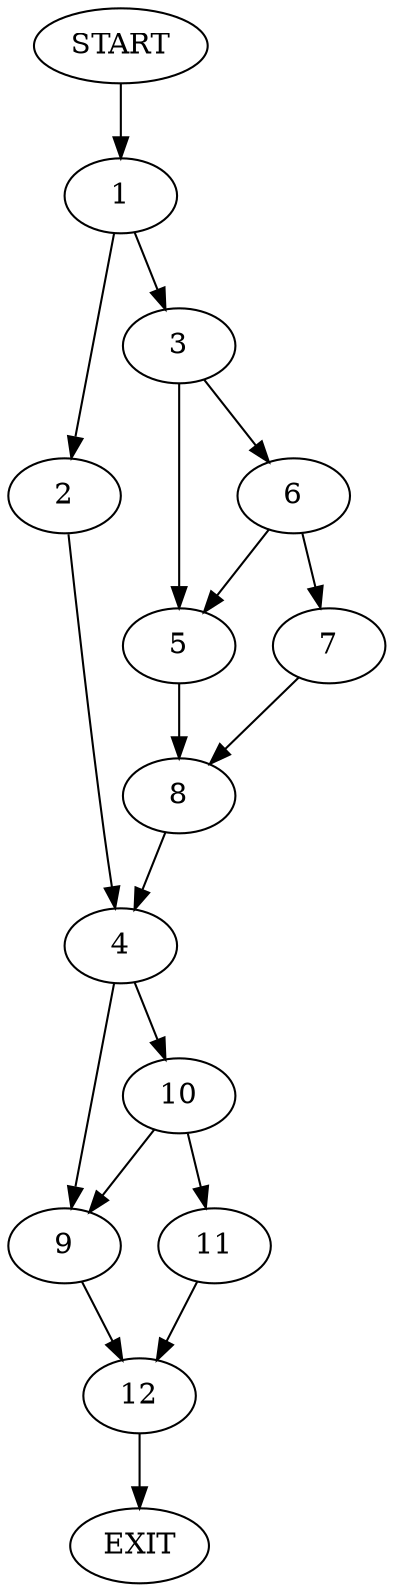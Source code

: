 digraph {
0 [label="START"]
13 [label="EXIT"]
0 -> 1
1 -> 2
1 -> 3
2 -> 4
3 -> 5
3 -> 6
6 -> 7
6 -> 5
5 -> 8
7 -> 8
8 -> 4
4 -> 9
4 -> 10
10 -> 9
10 -> 11
9 -> 12
11 -> 12
12 -> 13
}

